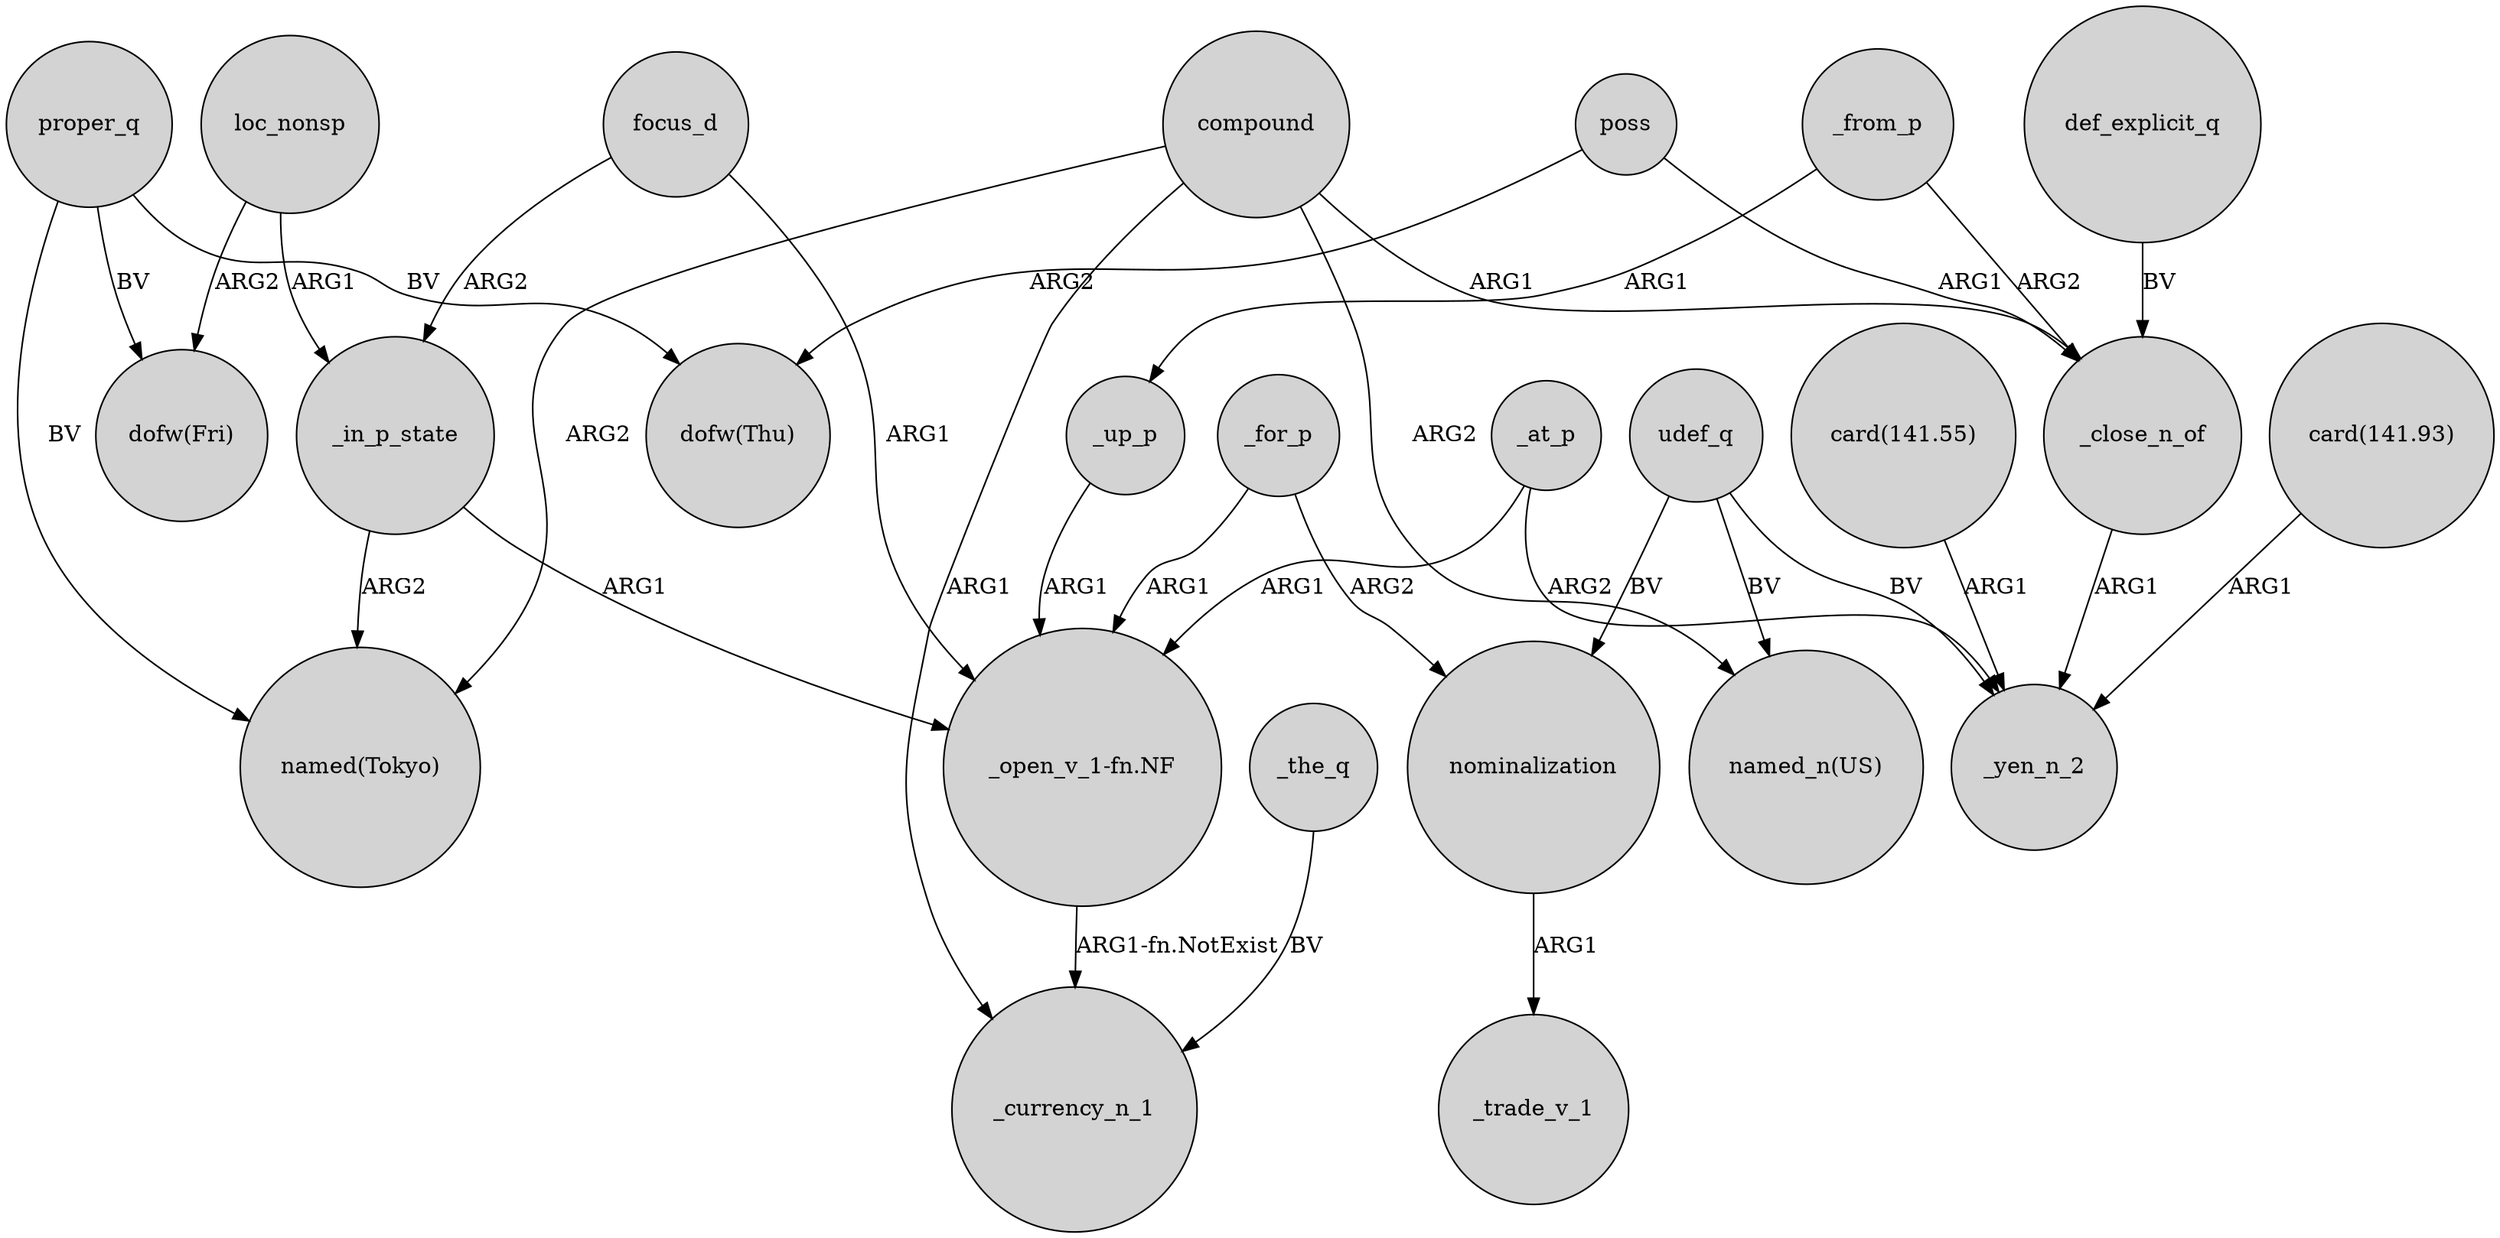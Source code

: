 digraph {
	node [shape=circle style=filled]
	compound -> "named(Tokyo)" [label=ARG2]
	proper_q -> "dofw(Fri)" [label=BV]
	udef_q -> _yen_n_2 [label=BV]
	udef_q -> "named_n(US)" [label=BV]
	_for_p -> "_open_v_1-fn.NF" [label=ARG1]
	poss -> _close_n_of [label=ARG1]
	poss -> "dofw(Thu)" [label=ARG2]
	focus_d -> _in_p_state [label=ARG2]
	_from_p -> _close_n_of [label=ARG2]
	_for_p -> nominalization [label=ARG2]
	_from_p -> _up_p [label=ARG1]
	compound -> _currency_n_1 [label=ARG1]
	nominalization -> _trade_v_1 [label=ARG1]
	proper_q -> "named(Tokyo)" [label=BV]
	loc_nonsp -> "dofw(Fri)" [label=ARG2]
	compound -> "named_n(US)" [label=ARG2]
	def_explicit_q -> _close_n_of [label=BV]
	"card(141.55)" -> _yen_n_2 [label=ARG1]
	_close_n_of -> _yen_n_2 [label=ARG1]
	focus_d -> "_open_v_1-fn.NF" [label=ARG1]
	proper_q -> "dofw(Thu)" [label=BV]
	_at_p -> _yen_n_2 [label=ARG2]
	udef_q -> nominalization [label=BV]
	loc_nonsp -> _in_p_state [label=ARG1]
	_up_p -> "_open_v_1-fn.NF" [label=ARG1]
	_at_p -> "_open_v_1-fn.NF" [label=ARG1]
	_in_p_state -> "_open_v_1-fn.NF" [label=ARG1]
	"card(141.93)" -> _yen_n_2 [label=ARG1]
	_the_q -> _currency_n_1 [label=BV]
	compound -> _close_n_of [label=ARG1]
	_in_p_state -> "named(Tokyo)" [label=ARG2]
	"_open_v_1-fn.NF" -> _currency_n_1 [label="ARG1-fn.NotExist"]
}
